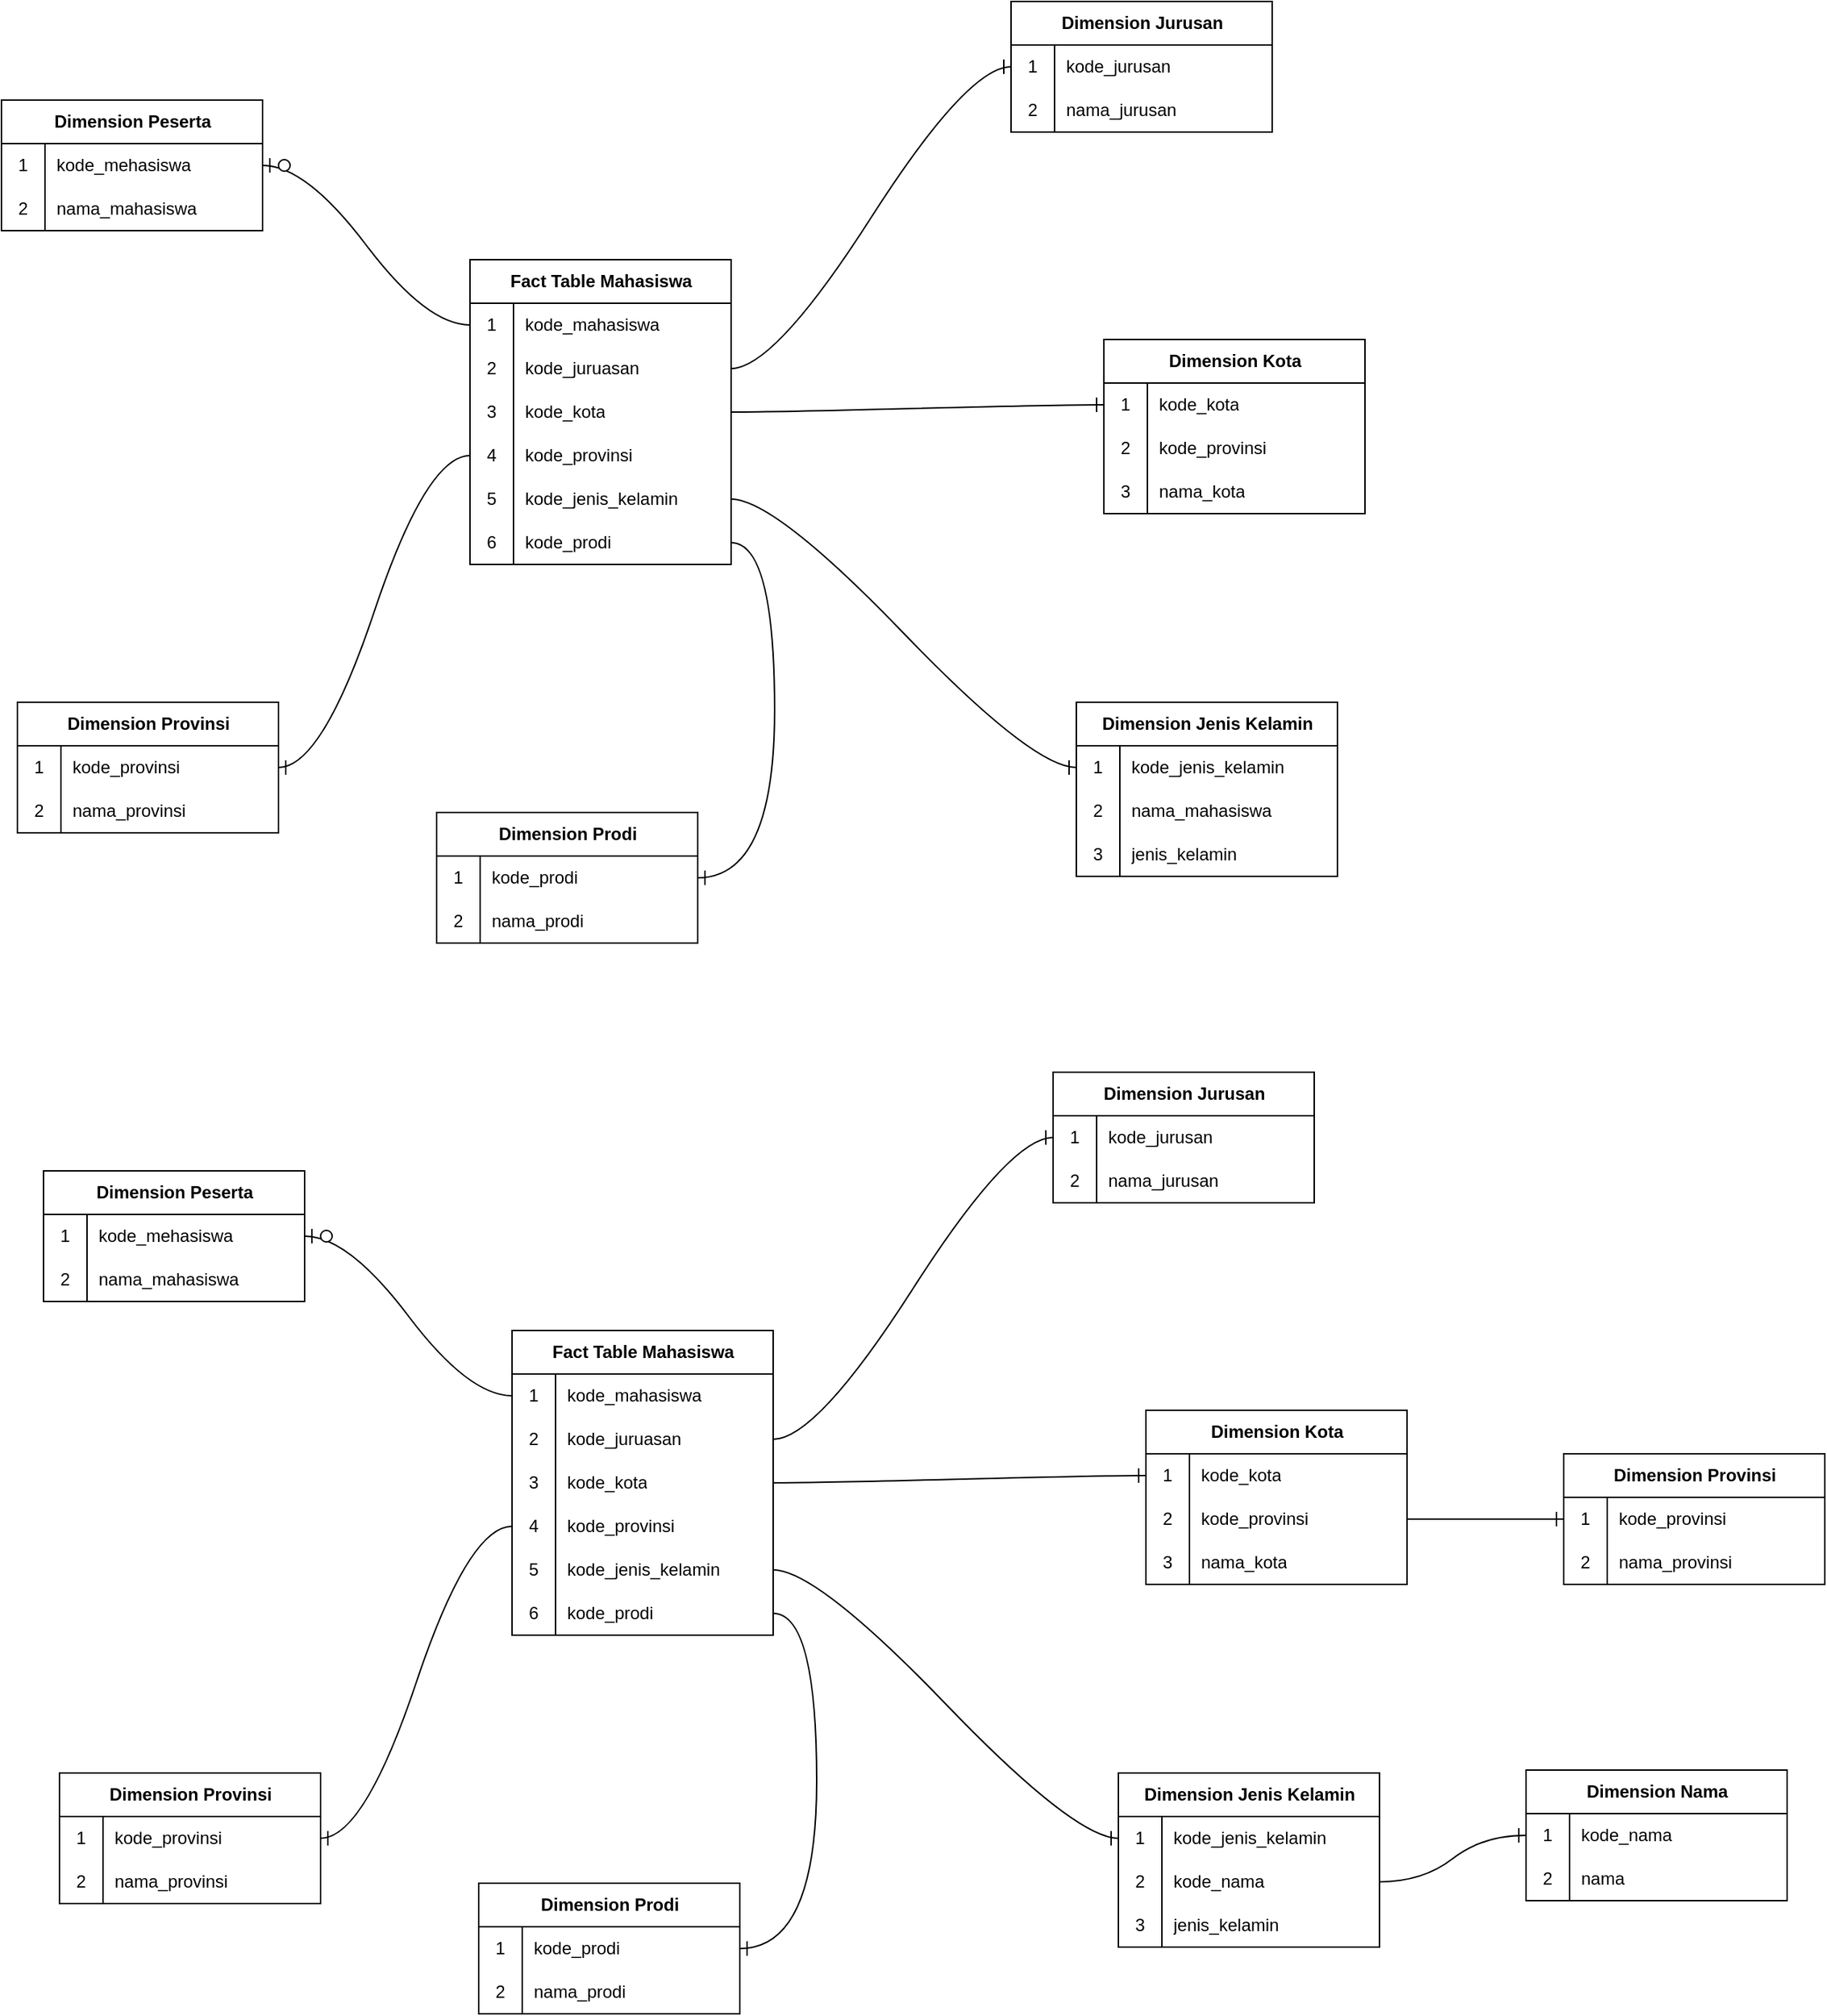 <mxfile version="24.0.2" type="github">
  <diagram name="Halaman-1" id="vO9BqqNtQ4W0n74wTYUk">
    <mxGraphModel dx="1988" dy="1724" grid="0" gridSize="10" guides="1" tooltips="1" connect="1" arrows="1" fold="1" page="0" pageScale="1" pageWidth="827" pageHeight="1169" math="0" shadow="0">
      <root>
        <mxCell id="0" />
        <mxCell id="1" parent="0" />
        <mxCell id="QiOac8_A1I6r4TmhQLmo-1" value="Fact Table Mahasiswa" style="shape=table;startSize=30;container=1;collapsible=1;childLayout=tableLayout;fixedRows=1;rowLines=0;fontStyle=1;align=center;resizeLast=1;html=1;" vertex="1" parent="1">
          <mxGeometry x="52" y="-371" width="180" height="210" as="geometry" />
        </mxCell>
        <mxCell id="QiOac8_A1I6r4TmhQLmo-5" value="" style="shape=tableRow;horizontal=0;startSize=0;swimlaneHead=0;swimlaneBody=0;fillColor=none;collapsible=0;dropTarget=0;points=[[0,0.5],[1,0.5]];portConstraint=eastwest;top=0;left=0;right=0;bottom=0;" vertex="1" parent="QiOac8_A1I6r4TmhQLmo-1">
          <mxGeometry y="30" width="180" height="30" as="geometry" />
        </mxCell>
        <mxCell id="QiOac8_A1I6r4TmhQLmo-6" value="1" style="shape=partialRectangle;connectable=0;fillColor=none;top=0;left=0;bottom=0;right=0;editable=1;overflow=hidden;whiteSpace=wrap;html=1;" vertex="1" parent="QiOac8_A1I6r4TmhQLmo-5">
          <mxGeometry width="30" height="30" as="geometry">
            <mxRectangle width="30" height="30" as="alternateBounds" />
          </mxGeometry>
        </mxCell>
        <mxCell id="QiOac8_A1I6r4TmhQLmo-7" value="kode_mahasiswa" style="shape=partialRectangle;connectable=0;fillColor=none;top=0;left=0;bottom=0;right=0;align=left;spacingLeft=6;overflow=hidden;whiteSpace=wrap;html=1;" vertex="1" parent="QiOac8_A1I6r4TmhQLmo-5">
          <mxGeometry x="30" width="150" height="30" as="geometry">
            <mxRectangle width="150" height="30" as="alternateBounds" />
          </mxGeometry>
        </mxCell>
        <mxCell id="QiOac8_A1I6r4TmhQLmo-8" value="" style="shape=tableRow;horizontal=0;startSize=0;swimlaneHead=0;swimlaneBody=0;fillColor=none;collapsible=0;dropTarget=0;points=[[0,0.5],[1,0.5]];portConstraint=eastwest;top=0;left=0;right=0;bottom=0;" vertex="1" parent="QiOac8_A1I6r4TmhQLmo-1">
          <mxGeometry y="60" width="180" height="30" as="geometry" />
        </mxCell>
        <mxCell id="QiOac8_A1I6r4TmhQLmo-9" value="2" style="shape=partialRectangle;connectable=0;fillColor=none;top=0;left=0;bottom=0;right=0;editable=1;overflow=hidden;whiteSpace=wrap;html=1;" vertex="1" parent="QiOac8_A1I6r4TmhQLmo-8">
          <mxGeometry width="30" height="30" as="geometry">
            <mxRectangle width="30" height="30" as="alternateBounds" />
          </mxGeometry>
        </mxCell>
        <mxCell id="QiOac8_A1I6r4TmhQLmo-10" value="kode_juruasan" style="shape=partialRectangle;connectable=0;fillColor=none;top=0;left=0;bottom=0;right=0;align=left;spacingLeft=6;overflow=hidden;whiteSpace=wrap;html=1;" vertex="1" parent="QiOac8_A1I6r4TmhQLmo-8">
          <mxGeometry x="30" width="150" height="30" as="geometry">
            <mxRectangle width="150" height="30" as="alternateBounds" />
          </mxGeometry>
        </mxCell>
        <mxCell id="QiOac8_A1I6r4TmhQLmo-11" value="" style="shape=tableRow;horizontal=0;startSize=0;swimlaneHead=0;swimlaneBody=0;fillColor=none;collapsible=0;dropTarget=0;points=[[0,0.5],[1,0.5]];portConstraint=eastwest;top=0;left=0;right=0;bottom=0;" vertex="1" parent="QiOac8_A1I6r4TmhQLmo-1">
          <mxGeometry y="90" width="180" height="30" as="geometry" />
        </mxCell>
        <mxCell id="QiOac8_A1I6r4TmhQLmo-12" value="3" style="shape=partialRectangle;connectable=0;fillColor=none;top=0;left=0;bottom=0;right=0;editable=1;overflow=hidden;whiteSpace=wrap;html=1;" vertex="1" parent="QiOac8_A1I6r4TmhQLmo-11">
          <mxGeometry width="30" height="30" as="geometry">
            <mxRectangle width="30" height="30" as="alternateBounds" />
          </mxGeometry>
        </mxCell>
        <mxCell id="QiOac8_A1I6r4TmhQLmo-13" value="kode_kota" style="shape=partialRectangle;connectable=0;fillColor=none;top=0;left=0;bottom=0;right=0;align=left;spacingLeft=6;overflow=hidden;whiteSpace=wrap;html=1;" vertex="1" parent="QiOac8_A1I6r4TmhQLmo-11">
          <mxGeometry x="30" width="150" height="30" as="geometry">
            <mxRectangle width="150" height="30" as="alternateBounds" />
          </mxGeometry>
        </mxCell>
        <mxCell id="QiOac8_A1I6r4TmhQLmo-17" style="shape=tableRow;horizontal=0;startSize=0;swimlaneHead=0;swimlaneBody=0;fillColor=none;collapsible=0;dropTarget=0;points=[[0,0.5],[1,0.5]];portConstraint=eastwest;top=0;left=0;right=0;bottom=0;" vertex="1" parent="QiOac8_A1I6r4TmhQLmo-1">
          <mxGeometry y="120" width="180" height="30" as="geometry" />
        </mxCell>
        <mxCell id="QiOac8_A1I6r4TmhQLmo-18" value="4" style="shape=partialRectangle;connectable=0;fillColor=none;top=0;left=0;bottom=0;right=0;editable=1;overflow=hidden;whiteSpace=wrap;html=1;" vertex="1" parent="QiOac8_A1I6r4TmhQLmo-17">
          <mxGeometry width="30" height="30" as="geometry">
            <mxRectangle width="30" height="30" as="alternateBounds" />
          </mxGeometry>
        </mxCell>
        <mxCell id="QiOac8_A1I6r4TmhQLmo-19" value="kode_provinsi" style="shape=partialRectangle;connectable=0;fillColor=none;top=0;left=0;bottom=0;right=0;align=left;spacingLeft=6;overflow=hidden;whiteSpace=wrap;html=1;" vertex="1" parent="QiOac8_A1I6r4TmhQLmo-17">
          <mxGeometry x="30" width="150" height="30" as="geometry">
            <mxRectangle width="150" height="30" as="alternateBounds" />
          </mxGeometry>
        </mxCell>
        <mxCell id="QiOac8_A1I6r4TmhQLmo-23" style="shape=tableRow;horizontal=0;startSize=0;swimlaneHead=0;swimlaneBody=0;fillColor=none;collapsible=0;dropTarget=0;points=[[0,0.5],[1,0.5]];portConstraint=eastwest;top=0;left=0;right=0;bottom=0;" vertex="1" parent="QiOac8_A1I6r4TmhQLmo-1">
          <mxGeometry y="150" width="180" height="30" as="geometry" />
        </mxCell>
        <mxCell id="QiOac8_A1I6r4TmhQLmo-24" value="5" style="shape=partialRectangle;connectable=0;fillColor=none;top=0;left=0;bottom=0;right=0;editable=1;overflow=hidden;whiteSpace=wrap;html=1;" vertex="1" parent="QiOac8_A1I6r4TmhQLmo-23">
          <mxGeometry width="30" height="30" as="geometry">
            <mxRectangle width="30" height="30" as="alternateBounds" />
          </mxGeometry>
        </mxCell>
        <mxCell id="QiOac8_A1I6r4TmhQLmo-25" value="kode_jenis_kelamin" style="shape=partialRectangle;connectable=0;fillColor=none;top=0;left=0;bottom=0;right=0;align=left;spacingLeft=6;overflow=hidden;whiteSpace=wrap;html=1;" vertex="1" parent="QiOac8_A1I6r4TmhQLmo-23">
          <mxGeometry x="30" width="150" height="30" as="geometry">
            <mxRectangle width="150" height="30" as="alternateBounds" />
          </mxGeometry>
        </mxCell>
        <mxCell id="QiOac8_A1I6r4TmhQLmo-20" style="shape=tableRow;horizontal=0;startSize=0;swimlaneHead=0;swimlaneBody=0;fillColor=none;collapsible=0;dropTarget=0;points=[[0,0.5],[1,0.5]];portConstraint=eastwest;top=0;left=0;right=0;bottom=0;" vertex="1" parent="QiOac8_A1I6r4TmhQLmo-1">
          <mxGeometry y="180" width="180" height="30" as="geometry" />
        </mxCell>
        <mxCell id="QiOac8_A1I6r4TmhQLmo-21" value="6" style="shape=partialRectangle;connectable=0;fillColor=none;top=0;left=0;bottom=0;right=0;editable=1;overflow=hidden;whiteSpace=wrap;html=1;" vertex="1" parent="QiOac8_A1I6r4TmhQLmo-20">
          <mxGeometry width="30" height="30" as="geometry">
            <mxRectangle width="30" height="30" as="alternateBounds" />
          </mxGeometry>
        </mxCell>
        <mxCell id="QiOac8_A1I6r4TmhQLmo-22" value="kode_prodi" style="shape=partialRectangle;connectable=0;fillColor=none;top=0;left=0;bottom=0;right=0;align=left;spacingLeft=6;overflow=hidden;whiteSpace=wrap;html=1;" vertex="1" parent="QiOac8_A1I6r4TmhQLmo-20">
          <mxGeometry x="30" width="150" height="30" as="geometry">
            <mxRectangle width="150" height="30" as="alternateBounds" />
          </mxGeometry>
        </mxCell>
        <mxCell id="QiOac8_A1I6r4TmhQLmo-26" value="Dimension Peserta" style="shape=table;startSize=30;container=1;collapsible=1;childLayout=tableLayout;fixedRows=1;rowLines=0;fontStyle=1;align=center;resizeLast=1;html=1;" vertex="1" parent="1">
          <mxGeometry x="-271" y="-481" width="180" height="90" as="geometry" />
        </mxCell>
        <mxCell id="QiOac8_A1I6r4TmhQLmo-30" value="" style="shape=tableRow;horizontal=0;startSize=0;swimlaneHead=0;swimlaneBody=0;fillColor=none;collapsible=0;dropTarget=0;points=[[0,0.5],[1,0.5]];portConstraint=eastwest;top=0;left=0;right=0;bottom=0;" vertex="1" parent="QiOac8_A1I6r4TmhQLmo-26">
          <mxGeometry y="30" width="180" height="30" as="geometry" />
        </mxCell>
        <mxCell id="QiOac8_A1I6r4TmhQLmo-31" value="1" style="shape=partialRectangle;connectable=0;fillColor=none;top=0;left=0;bottom=0;right=0;editable=1;overflow=hidden;whiteSpace=wrap;html=1;" vertex="1" parent="QiOac8_A1I6r4TmhQLmo-30">
          <mxGeometry width="30" height="30" as="geometry">
            <mxRectangle width="30" height="30" as="alternateBounds" />
          </mxGeometry>
        </mxCell>
        <mxCell id="QiOac8_A1I6r4TmhQLmo-32" value="kode_mehasiswa" style="shape=partialRectangle;connectable=0;fillColor=none;top=0;left=0;bottom=0;right=0;align=left;spacingLeft=6;overflow=hidden;whiteSpace=wrap;html=1;" vertex="1" parent="QiOac8_A1I6r4TmhQLmo-30">
          <mxGeometry x="30" width="150" height="30" as="geometry">
            <mxRectangle width="150" height="30" as="alternateBounds" />
          </mxGeometry>
        </mxCell>
        <mxCell id="QiOac8_A1I6r4TmhQLmo-33" value="" style="shape=tableRow;horizontal=0;startSize=0;swimlaneHead=0;swimlaneBody=0;fillColor=none;collapsible=0;dropTarget=0;points=[[0,0.5],[1,0.5]];portConstraint=eastwest;top=0;left=0;right=0;bottom=0;" vertex="1" parent="QiOac8_A1I6r4TmhQLmo-26">
          <mxGeometry y="60" width="180" height="30" as="geometry" />
        </mxCell>
        <mxCell id="QiOac8_A1I6r4TmhQLmo-34" value="2" style="shape=partialRectangle;connectable=0;fillColor=none;top=0;left=0;bottom=0;right=0;editable=1;overflow=hidden;whiteSpace=wrap;html=1;" vertex="1" parent="QiOac8_A1I6r4TmhQLmo-33">
          <mxGeometry width="30" height="30" as="geometry">
            <mxRectangle width="30" height="30" as="alternateBounds" />
          </mxGeometry>
        </mxCell>
        <mxCell id="QiOac8_A1I6r4TmhQLmo-35" value="nama_mahasiswa" style="shape=partialRectangle;connectable=0;fillColor=none;top=0;left=0;bottom=0;right=0;align=left;spacingLeft=6;overflow=hidden;whiteSpace=wrap;html=1;" vertex="1" parent="QiOac8_A1I6r4TmhQLmo-33">
          <mxGeometry x="30" width="150" height="30" as="geometry">
            <mxRectangle width="150" height="30" as="alternateBounds" />
          </mxGeometry>
        </mxCell>
        <mxCell id="QiOac8_A1I6r4TmhQLmo-39" value="Dimension Jurusan" style="shape=table;startSize=30;container=1;collapsible=1;childLayout=tableLayout;fixedRows=1;rowLines=0;fontStyle=1;align=center;resizeLast=1;html=1;" vertex="1" parent="1">
          <mxGeometry x="425" y="-549" width="180" height="90" as="geometry" />
        </mxCell>
        <mxCell id="QiOac8_A1I6r4TmhQLmo-40" value="" style="shape=tableRow;horizontal=0;startSize=0;swimlaneHead=0;swimlaneBody=0;fillColor=none;collapsible=0;dropTarget=0;points=[[0,0.5],[1,0.5]];portConstraint=eastwest;top=0;left=0;right=0;bottom=0;" vertex="1" parent="QiOac8_A1I6r4TmhQLmo-39">
          <mxGeometry y="30" width="180" height="30" as="geometry" />
        </mxCell>
        <mxCell id="QiOac8_A1I6r4TmhQLmo-41" value="1" style="shape=partialRectangle;connectable=0;fillColor=none;top=0;left=0;bottom=0;right=0;editable=1;overflow=hidden;whiteSpace=wrap;html=1;" vertex="1" parent="QiOac8_A1I6r4TmhQLmo-40">
          <mxGeometry width="30" height="30" as="geometry">
            <mxRectangle width="30" height="30" as="alternateBounds" />
          </mxGeometry>
        </mxCell>
        <mxCell id="QiOac8_A1I6r4TmhQLmo-42" value="kode_jurusan" style="shape=partialRectangle;connectable=0;fillColor=none;top=0;left=0;bottom=0;right=0;align=left;spacingLeft=6;overflow=hidden;whiteSpace=wrap;html=1;" vertex="1" parent="QiOac8_A1I6r4TmhQLmo-40">
          <mxGeometry x="30" width="150" height="30" as="geometry">
            <mxRectangle width="150" height="30" as="alternateBounds" />
          </mxGeometry>
        </mxCell>
        <mxCell id="QiOac8_A1I6r4TmhQLmo-43" value="" style="shape=tableRow;horizontal=0;startSize=0;swimlaneHead=0;swimlaneBody=0;fillColor=none;collapsible=0;dropTarget=0;points=[[0,0.5],[1,0.5]];portConstraint=eastwest;top=0;left=0;right=0;bottom=0;" vertex="1" parent="QiOac8_A1I6r4TmhQLmo-39">
          <mxGeometry y="60" width="180" height="30" as="geometry" />
        </mxCell>
        <mxCell id="QiOac8_A1I6r4TmhQLmo-44" value="2" style="shape=partialRectangle;connectable=0;fillColor=none;top=0;left=0;bottom=0;right=0;editable=1;overflow=hidden;whiteSpace=wrap;html=1;" vertex="1" parent="QiOac8_A1I6r4TmhQLmo-43">
          <mxGeometry width="30" height="30" as="geometry">
            <mxRectangle width="30" height="30" as="alternateBounds" />
          </mxGeometry>
        </mxCell>
        <mxCell id="QiOac8_A1I6r4TmhQLmo-45" value="nama_jurusan" style="shape=partialRectangle;connectable=0;fillColor=none;top=0;left=0;bottom=0;right=0;align=left;spacingLeft=6;overflow=hidden;whiteSpace=wrap;html=1;" vertex="1" parent="QiOac8_A1I6r4TmhQLmo-43">
          <mxGeometry x="30" width="150" height="30" as="geometry">
            <mxRectangle width="150" height="30" as="alternateBounds" />
          </mxGeometry>
        </mxCell>
        <mxCell id="QiOac8_A1I6r4TmhQLmo-46" value="Dimension Kota" style="shape=table;startSize=30;container=1;collapsible=1;childLayout=tableLayout;fixedRows=1;rowLines=0;fontStyle=1;align=center;resizeLast=1;html=1;" vertex="1" parent="1">
          <mxGeometry x="489" y="-316" width="180" height="120" as="geometry" />
        </mxCell>
        <mxCell id="QiOac8_A1I6r4TmhQLmo-47" value="" style="shape=tableRow;horizontal=0;startSize=0;swimlaneHead=0;swimlaneBody=0;fillColor=none;collapsible=0;dropTarget=0;points=[[0,0.5],[1,0.5]];portConstraint=eastwest;top=0;left=0;right=0;bottom=0;" vertex="1" parent="QiOac8_A1I6r4TmhQLmo-46">
          <mxGeometry y="30" width="180" height="30" as="geometry" />
        </mxCell>
        <mxCell id="QiOac8_A1I6r4TmhQLmo-48" value="1" style="shape=partialRectangle;connectable=0;fillColor=none;top=0;left=0;bottom=0;right=0;editable=1;overflow=hidden;whiteSpace=wrap;html=1;" vertex="1" parent="QiOac8_A1I6r4TmhQLmo-47">
          <mxGeometry width="30" height="30" as="geometry">
            <mxRectangle width="30" height="30" as="alternateBounds" />
          </mxGeometry>
        </mxCell>
        <mxCell id="QiOac8_A1I6r4TmhQLmo-49" value="kode_kota" style="shape=partialRectangle;connectable=0;fillColor=none;top=0;left=0;bottom=0;right=0;align=left;spacingLeft=6;overflow=hidden;whiteSpace=wrap;html=1;" vertex="1" parent="QiOac8_A1I6r4TmhQLmo-47">
          <mxGeometry x="30" width="150" height="30" as="geometry">
            <mxRectangle width="150" height="30" as="alternateBounds" />
          </mxGeometry>
        </mxCell>
        <mxCell id="QiOac8_A1I6r4TmhQLmo-50" value="" style="shape=tableRow;horizontal=0;startSize=0;swimlaneHead=0;swimlaneBody=0;fillColor=none;collapsible=0;dropTarget=0;points=[[0,0.5],[1,0.5]];portConstraint=eastwest;top=0;left=0;right=0;bottom=0;" vertex="1" parent="QiOac8_A1I6r4TmhQLmo-46">
          <mxGeometry y="60" width="180" height="30" as="geometry" />
        </mxCell>
        <mxCell id="QiOac8_A1I6r4TmhQLmo-51" value="2" style="shape=partialRectangle;connectable=0;fillColor=none;top=0;left=0;bottom=0;right=0;editable=1;overflow=hidden;whiteSpace=wrap;html=1;" vertex="1" parent="QiOac8_A1I6r4TmhQLmo-50">
          <mxGeometry width="30" height="30" as="geometry">
            <mxRectangle width="30" height="30" as="alternateBounds" />
          </mxGeometry>
        </mxCell>
        <mxCell id="QiOac8_A1I6r4TmhQLmo-52" value="kode_provinsi" style="shape=partialRectangle;connectable=0;fillColor=none;top=0;left=0;bottom=0;right=0;align=left;spacingLeft=6;overflow=hidden;whiteSpace=wrap;html=1;" vertex="1" parent="QiOac8_A1I6r4TmhQLmo-50">
          <mxGeometry x="30" width="150" height="30" as="geometry">
            <mxRectangle width="150" height="30" as="alternateBounds" />
          </mxGeometry>
        </mxCell>
        <mxCell id="QiOac8_A1I6r4TmhQLmo-53" style="shape=tableRow;horizontal=0;startSize=0;swimlaneHead=0;swimlaneBody=0;fillColor=none;collapsible=0;dropTarget=0;points=[[0,0.5],[1,0.5]];portConstraint=eastwest;top=0;left=0;right=0;bottom=0;" vertex="1" parent="QiOac8_A1I6r4TmhQLmo-46">
          <mxGeometry y="90" width="180" height="30" as="geometry" />
        </mxCell>
        <mxCell id="QiOac8_A1I6r4TmhQLmo-54" value="3" style="shape=partialRectangle;connectable=0;fillColor=none;top=0;left=0;bottom=0;right=0;editable=1;overflow=hidden;whiteSpace=wrap;html=1;" vertex="1" parent="QiOac8_A1I6r4TmhQLmo-53">
          <mxGeometry width="30" height="30" as="geometry">
            <mxRectangle width="30" height="30" as="alternateBounds" />
          </mxGeometry>
        </mxCell>
        <mxCell id="QiOac8_A1I6r4TmhQLmo-55" value="nama_kota" style="shape=partialRectangle;connectable=0;fillColor=none;top=0;left=0;bottom=0;right=0;align=left;spacingLeft=6;overflow=hidden;whiteSpace=wrap;html=1;" vertex="1" parent="QiOac8_A1I6r4TmhQLmo-53">
          <mxGeometry x="30" width="150" height="30" as="geometry">
            <mxRectangle width="150" height="30" as="alternateBounds" />
          </mxGeometry>
        </mxCell>
        <mxCell id="QiOac8_A1I6r4TmhQLmo-56" value="Dimension Provinsi" style="shape=table;startSize=30;container=1;collapsible=1;childLayout=tableLayout;fixedRows=1;rowLines=0;fontStyle=1;align=center;resizeLast=1;html=1;" vertex="1" parent="1">
          <mxGeometry x="-260" y="-66" width="180" height="90" as="geometry" />
        </mxCell>
        <mxCell id="QiOac8_A1I6r4TmhQLmo-57" value="" style="shape=tableRow;horizontal=0;startSize=0;swimlaneHead=0;swimlaneBody=0;fillColor=none;collapsible=0;dropTarget=0;points=[[0,0.5],[1,0.5]];portConstraint=eastwest;top=0;left=0;right=0;bottom=0;" vertex="1" parent="QiOac8_A1I6r4TmhQLmo-56">
          <mxGeometry y="30" width="180" height="30" as="geometry" />
        </mxCell>
        <mxCell id="QiOac8_A1I6r4TmhQLmo-58" value="1" style="shape=partialRectangle;connectable=0;fillColor=none;top=0;left=0;bottom=0;right=0;editable=1;overflow=hidden;whiteSpace=wrap;html=1;" vertex="1" parent="QiOac8_A1I6r4TmhQLmo-57">
          <mxGeometry width="30" height="30" as="geometry">
            <mxRectangle width="30" height="30" as="alternateBounds" />
          </mxGeometry>
        </mxCell>
        <mxCell id="QiOac8_A1I6r4TmhQLmo-59" value="kode_provinsi" style="shape=partialRectangle;connectable=0;fillColor=none;top=0;left=0;bottom=0;right=0;align=left;spacingLeft=6;overflow=hidden;whiteSpace=wrap;html=1;" vertex="1" parent="QiOac8_A1I6r4TmhQLmo-57">
          <mxGeometry x="30" width="150" height="30" as="geometry">
            <mxRectangle width="150" height="30" as="alternateBounds" />
          </mxGeometry>
        </mxCell>
        <mxCell id="QiOac8_A1I6r4TmhQLmo-60" value="" style="shape=tableRow;horizontal=0;startSize=0;swimlaneHead=0;swimlaneBody=0;fillColor=none;collapsible=0;dropTarget=0;points=[[0,0.5],[1,0.5]];portConstraint=eastwest;top=0;left=0;right=0;bottom=0;" vertex="1" parent="QiOac8_A1I6r4TmhQLmo-56">
          <mxGeometry y="60" width="180" height="30" as="geometry" />
        </mxCell>
        <mxCell id="QiOac8_A1I6r4TmhQLmo-61" value="2" style="shape=partialRectangle;connectable=0;fillColor=none;top=0;left=0;bottom=0;right=0;editable=1;overflow=hidden;whiteSpace=wrap;html=1;" vertex="1" parent="QiOac8_A1I6r4TmhQLmo-60">
          <mxGeometry width="30" height="30" as="geometry">
            <mxRectangle width="30" height="30" as="alternateBounds" />
          </mxGeometry>
        </mxCell>
        <mxCell id="QiOac8_A1I6r4TmhQLmo-62" value="nama_provinsi" style="shape=partialRectangle;connectable=0;fillColor=none;top=0;left=0;bottom=0;right=0;align=left;spacingLeft=6;overflow=hidden;whiteSpace=wrap;html=1;" vertex="1" parent="QiOac8_A1I6r4TmhQLmo-60">
          <mxGeometry x="30" width="150" height="30" as="geometry">
            <mxRectangle width="150" height="30" as="alternateBounds" />
          </mxGeometry>
        </mxCell>
        <mxCell id="QiOac8_A1I6r4TmhQLmo-63" value="Dimension Jenis Kelamin" style="shape=table;startSize=30;container=1;collapsible=1;childLayout=tableLayout;fixedRows=1;rowLines=0;fontStyle=1;align=center;resizeLast=1;html=1;" vertex="1" parent="1">
          <mxGeometry x="470" y="-66" width="180" height="120" as="geometry" />
        </mxCell>
        <mxCell id="QiOac8_A1I6r4TmhQLmo-64" value="" style="shape=tableRow;horizontal=0;startSize=0;swimlaneHead=0;swimlaneBody=0;fillColor=none;collapsible=0;dropTarget=0;points=[[0,0.5],[1,0.5]];portConstraint=eastwest;top=0;left=0;right=0;bottom=0;" vertex="1" parent="QiOac8_A1I6r4TmhQLmo-63">
          <mxGeometry y="30" width="180" height="30" as="geometry" />
        </mxCell>
        <mxCell id="QiOac8_A1I6r4TmhQLmo-65" value="1" style="shape=partialRectangle;connectable=0;fillColor=none;top=0;left=0;bottom=0;right=0;editable=1;overflow=hidden;whiteSpace=wrap;html=1;" vertex="1" parent="QiOac8_A1I6r4TmhQLmo-64">
          <mxGeometry width="30" height="30" as="geometry">
            <mxRectangle width="30" height="30" as="alternateBounds" />
          </mxGeometry>
        </mxCell>
        <mxCell id="QiOac8_A1I6r4TmhQLmo-66" value="kode_jenis_kelamin" style="shape=partialRectangle;connectable=0;fillColor=none;top=0;left=0;bottom=0;right=0;align=left;spacingLeft=6;overflow=hidden;whiteSpace=wrap;html=1;" vertex="1" parent="QiOac8_A1I6r4TmhQLmo-64">
          <mxGeometry x="30" width="150" height="30" as="geometry">
            <mxRectangle width="150" height="30" as="alternateBounds" />
          </mxGeometry>
        </mxCell>
        <mxCell id="QiOac8_A1I6r4TmhQLmo-67" value="" style="shape=tableRow;horizontal=0;startSize=0;swimlaneHead=0;swimlaneBody=0;fillColor=none;collapsible=0;dropTarget=0;points=[[0,0.5],[1,0.5]];portConstraint=eastwest;top=0;left=0;right=0;bottom=0;" vertex="1" parent="QiOac8_A1I6r4TmhQLmo-63">
          <mxGeometry y="60" width="180" height="30" as="geometry" />
        </mxCell>
        <mxCell id="QiOac8_A1I6r4TmhQLmo-68" value="2" style="shape=partialRectangle;connectable=0;fillColor=none;top=0;left=0;bottom=0;right=0;editable=1;overflow=hidden;whiteSpace=wrap;html=1;" vertex="1" parent="QiOac8_A1I6r4TmhQLmo-67">
          <mxGeometry width="30" height="30" as="geometry">
            <mxRectangle width="30" height="30" as="alternateBounds" />
          </mxGeometry>
        </mxCell>
        <mxCell id="QiOac8_A1I6r4TmhQLmo-69" value="nama_mahasiswa" style="shape=partialRectangle;connectable=0;fillColor=none;top=0;left=0;bottom=0;right=0;align=left;spacingLeft=6;overflow=hidden;whiteSpace=wrap;html=1;" vertex="1" parent="QiOac8_A1I6r4TmhQLmo-67">
          <mxGeometry x="30" width="150" height="30" as="geometry">
            <mxRectangle width="150" height="30" as="alternateBounds" />
          </mxGeometry>
        </mxCell>
        <mxCell id="QiOac8_A1I6r4TmhQLmo-70" style="shape=tableRow;horizontal=0;startSize=0;swimlaneHead=0;swimlaneBody=0;fillColor=none;collapsible=0;dropTarget=0;points=[[0,0.5],[1,0.5]];portConstraint=eastwest;top=0;left=0;right=0;bottom=0;" vertex="1" parent="QiOac8_A1I6r4TmhQLmo-63">
          <mxGeometry y="90" width="180" height="30" as="geometry" />
        </mxCell>
        <mxCell id="QiOac8_A1I6r4TmhQLmo-71" value="3" style="shape=partialRectangle;connectable=0;fillColor=none;top=0;left=0;bottom=0;right=0;editable=1;overflow=hidden;whiteSpace=wrap;html=1;" vertex="1" parent="QiOac8_A1I6r4TmhQLmo-70">
          <mxGeometry width="30" height="30" as="geometry">
            <mxRectangle width="30" height="30" as="alternateBounds" />
          </mxGeometry>
        </mxCell>
        <mxCell id="QiOac8_A1I6r4TmhQLmo-72" value="jenis_kelamin" style="shape=partialRectangle;connectable=0;fillColor=none;top=0;left=0;bottom=0;right=0;align=left;spacingLeft=6;overflow=hidden;whiteSpace=wrap;html=1;" vertex="1" parent="QiOac8_A1I6r4TmhQLmo-70">
          <mxGeometry x="30" width="150" height="30" as="geometry">
            <mxRectangle width="150" height="30" as="alternateBounds" />
          </mxGeometry>
        </mxCell>
        <mxCell id="QiOac8_A1I6r4TmhQLmo-73" value="Dimension Prodi" style="shape=table;startSize=30;container=1;collapsible=1;childLayout=tableLayout;fixedRows=1;rowLines=0;fontStyle=1;align=center;resizeLast=1;html=1;" vertex="1" parent="1">
          <mxGeometry x="29" y="10" width="180" height="90" as="geometry" />
        </mxCell>
        <mxCell id="QiOac8_A1I6r4TmhQLmo-74" value="" style="shape=tableRow;horizontal=0;startSize=0;swimlaneHead=0;swimlaneBody=0;fillColor=none;collapsible=0;dropTarget=0;points=[[0,0.5],[1,0.5]];portConstraint=eastwest;top=0;left=0;right=0;bottom=0;" vertex="1" parent="QiOac8_A1I6r4TmhQLmo-73">
          <mxGeometry y="30" width="180" height="30" as="geometry" />
        </mxCell>
        <mxCell id="QiOac8_A1I6r4TmhQLmo-75" value="1" style="shape=partialRectangle;connectable=0;fillColor=none;top=0;left=0;bottom=0;right=0;editable=1;overflow=hidden;whiteSpace=wrap;html=1;" vertex="1" parent="QiOac8_A1I6r4TmhQLmo-74">
          <mxGeometry width="30" height="30" as="geometry">
            <mxRectangle width="30" height="30" as="alternateBounds" />
          </mxGeometry>
        </mxCell>
        <mxCell id="QiOac8_A1I6r4TmhQLmo-76" value="kode_prodi" style="shape=partialRectangle;connectable=0;fillColor=none;top=0;left=0;bottom=0;right=0;align=left;spacingLeft=6;overflow=hidden;whiteSpace=wrap;html=1;" vertex="1" parent="QiOac8_A1I6r4TmhQLmo-74">
          <mxGeometry x="30" width="150" height="30" as="geometry">
            <mxRectangle width="150" height="30" as="alternateBounds" />
          </mxGeometry>
        </mxCell>
        <mxCell id="QiOac8_A1I6r4TmhQLmo-77" value="" style="shape=tableRow;horizontal=0;startSize=0;swimlaneHead=0;swimlaneBody=0;fillColor=none;collapsible=0;dropTarget=0;points=[[0,0.5],[1,0.5]];portConstraint=eastwest;top=0;left=0;right=0;bottom=0;" vertex="1" parent="QiOac8_A1I6r4TmhQLmo-73">
          <mxGeometry y="60" width="180" height="30" as="geometry" />
        </mxCell>
        <mxCell id="QiOac8_A1I6r4TmhQLmo-78" value="2" style="shape=partialRectangle;connectable=0;fillColor=none;top=0;left=0;bottom=0;right=0;editable=1;overflow=hidden;whiteSpace=wrap;html=1;" vertex="1" parent="QiOac8_A1I6r4TmhQLmo-77">
          <mxGeometry width="30" height="30" as="geometry">
            <mxRectangle width="30" height="30" as="alternateBounds" />
          </mxGeometry>
        </mxCell>
        <mxCell id="QiOac8_A1I6r4TmhQLmo-79" value="nama_prodi" style="shape=partialRectangle;connectable=0;fillColor=none;top=0;left=0;bottom=0;right=0;align=left;spacingLeft=6;overflow=hidden;whiteSpace=wrap;html=1;" vertex="1" parent="QiOac8_A1I6r4TmhQLmo-77">
          <mxGeometry x="30" width="150" height="30" as="geometry">
            <mxRectangle width="150" height="30" as="alternateBounds" />
          </mxGeometry>
        </mxCell>
        <mxCell id="QiOac8_A1I6r4TmhQLmo-80" value="" style="edgeStyle=entityRelationEdgeStyle;fontSize=12;html=1;endArrow=ERzeroToOne;endFill=1;rounded=0;startSize=8;endSize=8;curved=1;" edge="1" parent="1" source="QiOac8_A1I6r4TmhQLmo-5" target="QiOac8_A1I6r4TmhQLmo-30">
          <mxGeometry width="100" height="100" relative="1" as="geometry">
            <mxPoint x="-45" y="-81" as="sourcePoint" />
            <mxPoint x="174" y="-152" as="targetPoint" />
          </mxGeometry>
        </mxCell>
        <mxCell id="QiOac8_A1I6r4TmhQLmo-83" value="" style="edgeStyle=entityRelationEdgeStyle;fontSize=12;html=1;endArrow=ERone;endFill=1;rounded=0;startSize=8;endSize=8;curved=1;" edge="1" parent="1" source="QiOac8_A1I6r4TmhQLmo-8" target="QiOac8_A1I6r4TmhQLmo-40">
          <mxGeometry width="100" height="100" relative="1" as="geometry">
            <mxPoint x="278" y="-110" as="sourcePoint" />
            <mxPoint x="378" y="-210" as="targetPoint" />
          </mxGeometry>
        </mxCell>
        <mxCell id="QiOac8_A1I6r4TmhQLmo-84" value="" style="edgeStyle=entityRelationEdgeStyle;fontSize=12;html=1;endArrow=ERone;endFill=1;rounded=0;startSize=8;endSize=8;curved=1;" edge="1" parent="1" source="QiOac8_A1I6r4TmhQLmo-11" target="QiOac8_A1I6r4TmhQLmo-47">
          <mxGeometry width="100" height="100" relative="1" as="geometry">
            <mxPoint x="317" y="-107" as="sourcePoint" />
            <mxPoint x="417" y="-207" as="targetPoint" />
            <Array as="points">
              <mxPoint x="393" y="-113" />
            </Array>
          </mxGeometry>
        </mxCell>
        <mxCell id="QiOac8_A1I6r4TmhQLmo-85" value="" style="edgeStyle=entityRelationEdgeStyle;fontSize=12;html=1;endArrow=ERone;endFill=1;rounded=0;startSize=8;endSize=8;curved=1;" edge="1" parent="1" source="QiOac8_A1I6r4TmhQLmo-17" target="QiOac8_A1I6r4TmhQLmo-57">
          <mxGeometry width="100" height="100" relative="1" as="geometry">
            <mxPoint x="317" y="-107" as="sourcePoint" />
            <mxPoint x="417" y="-207" as="targetPoint" />
            <Array as="points">
              <mxPoint x="275" y="-135" />
            </Array>
          </mxGeometry>
        </mxCell>
        <mxCell id="QiOac8_A1I6r4TmhQLmo-86" value="" style="edgeStyle=entityRelationEdgeStyle;fontSize=12;html=1;endArrow=ERone;endFill=1;rounded=0;startSize=8;endSize=8;curved=1;" edge="1" parent="1" source="QiOac8_A1I6r4TmhQLmo-20" target="QiOac8_A1I6r4TmhQLmo-74">
          <mxGeometry width="100" height="100" relative="1" as="geometry">
            <mxPoint x="317" y="-107" as="sourcePoint" />
            <mxPoint x="417" y="-207" as="targetPoint" />
            <Array as="points">
              <mxPoint x="150" y="-129" />
            </Array>
          </mxGeometry>
        </mxCell>
        <mxCell id="QiOac8_A1I6r4TmhQLmo-87" value="" style="edgeStyle=entityRelationEdgeStyle;fontSize=12;html=1;endArrow=ERone;endFill=1;rounded=0;startSize=8;endSize=8;curved=1;" edge="1" parent="1" source="QiOac8_A1I6r4TmhQLmo-23" target="QiOac8_A1I6r4TmhQLmo-64">
          <mxGeometry width="100" height="100" relative="1" as="geometry">
            <mxPoint x="317" y="-107" as="sourcePoint" />
            <mxPoint x="417" y="-207" as="targetPoint" />
          </mxGeometry>
        </mxCell>
        <mxCell id="QiOac8_A1I6r4TmhQLmo-96" value="Fact Table Mahasiswa" style="shape=table;startSize=30;container=1;collapsible=1;childLayout=tableLayout;fixedRows=1;rowLines=0;fontStyle=1;align=center;resizeLast=1;html=1;" vertex="1" parent="1">
          <mxGeometry x="81" y="367" width="180" height="210" as="geometry" />
        </mxCell>
        <mxCell id="QiOac8_A1I6r4TmhQLmo-97" value="" style="shape=tableRow;horizontal=0;startSize=0;swimlaneHead=0;swimlaneBody=0;fillColor=none;collapsible=0;dropTarget=0;points=[[0,0.5],[1,0.5]];portConstraint=eastwest;top=0;left=0;right=0;bottom=0;" vertex="1" parent="QiOac8_A1I6r4TmhQLmo-96">
          <mxGeometry y="30" width="180" height="30" as="geometry" />
        </mxCell>
        <mxCell id="QiOac8_A1I6r4TmhQLmo-98" value="1" style="shape=partialRectangle;connectable=0;fillColor=none;top=0;left=0;bottom=0;right=0;editable=1;overflow=hidden;whiteSpace=wrap;html=1;" vertex="1" parent="QiOac8_A1I6r4TmhQLmo-97">
          <mxGeometry width="30" height="30" as="geometry">
            <mxRectangle width="30" height="30" as="alternateBounds" />
          </mxGeometry>
        </mxCell>
        <mxCell id="QiOac8_A1I6r4TmhQLmo-99" value="kode_mahasiswa" style="shape=partialRectangle;connectable=0;fillColor=none;top=0;left=0;bottom=0;right=0;align=left;spacingLeft=6;overflow=hidden;whiteSpace=wrap;html=1;" vertex="1" parent="QiOac8_A1I6r4TmhQLmo-97">
          <mxGeometry x="30" width="150" height="30" as="geometry">
            <mxRectangle width="150" height="30" as="alternateBounds" />
          </mxGeometry>
        </mxCell>
        <mxCell id="QiOac8_A1I6r4TmhQLmo-100" value="" style="shape=tableRow;horizontal=0;startSize=0;swimlaneHead=0;swimlaneBody=0;fillColor=none;collapsible=0;dropTarget=0;points=[[0,0.5],[1,0.5]];portConstraint=eastwest;top=0;left=0;right=0;bottom=0;" vertex="1" parent="QiOac8_A1I6r4TmhQLmo-96">
          <mxGeometry y="60" width="180" height="30" as="geometry" />
        </mxCell>
        <mxCell id="QiOac8_A1I6r4TmhQLmo-101" value="2" style="shape=partialRectangle;connectable=0;fillColor=none;top=0;left=0;bottom=0;right=0;editable=1;overflow=hidden;whiteSpace=wrap;html=1;" vertex="1" parent="QiOac8_A1I6r4TmhQLmo-100">
          <mxGeometry width="30" height="30" as="geometry">
            <mxRectangle width="30" height="30" as="alternateBounds" />
          </mxGeometry>
        </mxCell>
        <mxCell id="QiOac8_A1I6r4TmhQLmo-102" value="kode_juruasan" style="shape=partialRectangle;connectable=0;fillColor=none;top=0;left=0;bottom=0;right=0;align=left;spacingLeft=6;overflow=hidden;whiteSpace=wrap;html=1;" vertex="1" parent="QiOac8_A1I6r4TmhQLmo-100">
          <mxGeometry x="30" width="150" height="30" as="geometry">
            <mxRectangle width="150" height="30" as="alternateBounds" />
          </mxGeometry>
        </mxCell>
        <mxCell id="QiOac8_A1I6r4TmhQLmo-103" value="" style="shape=tableRow;horizontal=0;startSize=0;swimlaneHead=0;swimlaneBody=0;fillColor=none;collapsible=0;dropTarget=0;points=[[0,0.5],[1,0.5]];portConstraint=eastwest;top=0;left=0;right=0;bottom=0;" vertex="1" parent="QiOac8_A1I6r4TmhQLmo-96">
          <mxGeometry y="90" width="180" height="30" as="geometry" />
        </mxCell>
        <mxCell id="QiOac8_A1I6r4TmhQLmo-104" value="3" style="shape=partialRectangle;connectable=0;fillColor=none;top=0;left=0;bottom=0;right=0;editable=1;overflow=hidden;whiteSpace=wrap;html=1;" vertex="1" parent="QiOac8_A1I6r4TmhQLmo-103">
          <mxGeometry width="30" height="30" as="geometry">
            <mxRectangle width="30" height="30" as="alternateBounds" />
          </mxGeometry>
        </mxCell>
        <mxCell id="QiOac8_A1I6r4TmhQLmo-105" value="kode_kota" style="shape=partialRectangle;connectable=0;fillColor=none;top=0;left=0;bottom=0;right=0;align=left;spacingLeft=6;overflow=hidden;whiteSpace=wrap;html=1;" vertex="1" parent="QiOac8_A1I6r4TmhQLmo-103">
          <mxGeometry x="30" width="150" height="30" as="geometry">
            <mxRectangle width="150" height="30" as="alternateBounds" />
          </mxGeometry>
        </mxCell>
        <mxCell id="QiOac8_A1I6r4TmhQLmo-106" style="shape=tableRow;horizontal=0;startSize=0;swimlaneHead=0;swimlaneBody=0;fillColor=none;collapsible=0;dropTarget=0;points=[[0,0.5],[1,0.5]];portConstraint=eastwest;top=0;left=0;right=0;bottom=0;" vertex="1" parent="QiOac8_A1I6r4TmhQLmo-96">
          <mxGeometry y="120" width="180" height="30" as="geometry" />
        </mxCell>
        <mxCell id="QiOac8_A1I6r4TmhQLmo-107" value="4" style="shape=partialRectangle;connectable=0;fillColor=none;top=0;left=0;bottom=0;right=0;editable=1;overflow=hidden;whiteSpace=wrap;html=1;" vertex="1" parent="QiOac8_A1I6r4TmhQLmo-106">
          <mxGeometry width="30" height="30" as="geometry">
            <mxRectangle width="30" height="30" as="alternateBounds" />
          </mxGeometry>
        </mxCell>
        <mxCell id="QiOac8_A1I6r4TmhQLmo-108" value="kode_provinsi" style="shape=partialRectangle;connectable=0;fillColor=none;top=0;left=0;bottom=0;right=0;align=left;spacingLeft=6;overflow=hidden;whiteSpace=wrap;html=1;" vertex="1" parent="QiOac8_A1I6r4TmhQLmo-106">
          <mxGeometry x="30" width="150" height="30" as="geometry">
            <mxRectangle width="150" height="30" as="alternateBounds" />
          </mxGeometry>
        </mxCell>
        <mxCell id="QiOac8_A1I6r4TmhQLmo-109" style="shape=tableRow;horizontal=0;startSize=0;swimlaneHead=0;swimlaneBody=0;fillColor=none;collapsible=0;dropTarget=0;points=[[0,0.5],[1,0.5]];portConstraint=eastwest;top=0;left=0;right=0;bottom=0;" vertex="1" parent="QiOac8_A1I6r4TmhQLmo-96">
          <mxGeometry y="150" width="180" height="30" as="geometry" />
        </mxCell>
        <mxCell id="QiOac8_A1I6r4TmhQLmo-110" value="5" style="shape=partialRectangle;connectable=0;fillColor=none;top=0;left=0;bottom=0;right=0;editable=1;overflow=hidden;whiteSpace=wrap;html=1;" vertex="1" parent="QiOac8_A1I6r4TmhQLmo-109">
          <mxGeometry width="30" height="30" as="geometry">
            <mxRectangle width="30" height="30" as="alternateBounds" />
          </mxGeometry>
        </mxCell>
        <mxCell id="QiOac8_A1I6r4TmhQLmo-111" value="kode_jenis_kelamin" style="shape=partialRectangle;connectable=0;fillColor=none;top=0;left=0;bottom=0;right=0;align=left;spacingLeft=6;overflow=hidden;whiteSpace=wrap;html=1;" vertex="1" parent="QiOac8_A1I6r4TmhQLmo-109">
          <mxGeometry x="30" width="150" height="30" as="geometry">
            <mxRectangle width="150" height="30" as="alternateBounds" />
          </mxGeometry>
        </mxCell>
        <mxCell id="QiOac8_A1I6r4TmhQLmo-112" style="shape=tableRow;horizontal=0;startSize=0;swimlaneHead=0;swimlaneBody=0;fillColor=none;collapsible=0;dropTarget=0;points=[[0,0.5],[1,0.5]];portConstraint=eastwest;top=0;left=0;right=0;bottom=0;" vertex="1" parent="QiOac8_A1I6r4TmhQLmo-96">
          <mxGeometry y="180" width="180" height="30" as="geometry" />
        </mxCell>
        <mxCell id="QiOac8_A1I6r4TmhQLmo-113" value="6" style="shape=partialRectangle;connectable=0;fillColor=none;top=0;left=0;bottom=0;right=0;editable=1;overflow=hidden;whiteSpace=wrap;html=1;" vertex="1" parent="QiOac8_A1I6r4TmhQLmo-112">
          <mxGeometry width="30" height="30" as="geometry">
            <mxRectangle width="30" height="30" as="alternateBounds" />
          </mxGeometry>
        </mxCell>
        <mxCell id="QiOac8_A1I6r4TmhQLmo-114" value="kode_prodi" style="shape=partialRectangle;connectable=0;fillColor=none;top=0;left=0;bottom=0;right=0;align=left;spacingLeft=6;overflow=hidden;whiteSpace=wrap;html=1;" vertex="1" parent="QiOac8_A1I6r4TmhQLmo-112">
          <mxGeometry x="30" width="150" height="30" as="geometry">
            <mxRectangle width="150" height="30" as="alternateBounds" />
          </mxGeometry>
        </mxCell>
        <mxCell id="QiOac8_A1I6r4TmhQLmo-115" value="Dimension Peserta" style="shape=table;startSize=30;container=1;collapsible=1;childLayout=tableLayout;fixedRows=1;rowLines=0;fontStyle=1;align=center;resizeLast=1;html=1;" vertex="1" parent="1">
          <mxGeometry x="-242" y="257" width="180" height="90" as="geometry" />
        </mxCell>
        <mxCell id="QiOac8_A1I6r4TmhQLmo-116" value="" style="shape=tableRow;horizontal=0;startSize=0;swimlaneHead=0;swimlaneBody=0;fillColor=none;collapsible=0;dropTarget=0;points=[[0,0.5],[1,0.5]];portConstraint=eastwest;top=0;left=0;right=0;bottom=0;" vertex="1" parent="QiOac8_A1I6r4TmhQLmo-115">
          <mxGeometry y="30" width="180" height="30" as="geometry" />
        </mxCell>
        <mxCell id="QiOac8_A1I6r4TmhQLmo-117" value="1" style="shape=partialRectangle;connectable=0;fillColor=none;top=0;left=0;bottom=0;right=0;editable=1;overflow=hidden;whiteSpace=wrap;html=1;" vertex="1" parent="QiOac8_A1I6r4TmhQLmo-116">
          <mxGeometry width="30" height="30" as="geometry">
            <mxRectangle width="30" height="30" as="alternateBounds" />
          </mxGeometry>
        </mxCell>
        <mxCell id="QiOac8_A1I6r4TmhQLmo-118" value="kode_mehasiswa" style="shape=partialRectangle;connectable=0;fillColor=none;top=0;left=0;bottom=0;right=0;align=left;spacingLeft=6;overflow=hidden;whiteSpace=wrap;html=1;" vertex="1" parent="QiOac8_A1I6r4TmhQLmo-116">
          <mxGeometry x="30" width="150" height="30" as="geometry">
            <mxRectangle width="150" height="30" as="alternateBounds" />
          </mxGeometry>
        </mxCell>
        <mxCell id="QiOac8_A1I6r4TmhQLmo-119" value="" style="shape=tableRow;horizontal=0;startSize=0;swimlaneHead=0;swimlaneBody=0;fillColor=none;collapsible=0;dropTarget=0;points=[[0,0.5],[1,0.5]];portConstraint=eastwest;top=0;left=0;right=0;bottom=0;" vertex="1" parent="QiOac8_A1I6r4TmhQLmo-115">
          <mxGeometry y="60" width="180" height="30" as="geometry" />
        </mxCell>
        <mxCell id="QiOac8_A1I6r4TmhQLmo-120" value="2" style="shape=partialRectangle;connectable=0;fillColor=none;top=0;left=0;bottom=0;right=0;editable=1;overflow=hidden;whiteSpace=wrap;html=1;" vertex="1" parent="QiOac8_A1I6r4TmhQLmo-119">
          <mxGeometry width="30" height="30" as="geometry">
            <mxRectangle width="30" height="30" as="alternateBounds" />
          </mxGeometry>
        </mxCell>
        <mxCell id="QiOac8_A1I6r4TmhQLmo-121" value="nama_mahasiswa" style="shape=partialRectangle;connectable=0;fillColor=none;top=0;left=0;bottom=0;right=0;align=left;spacingLeft=6;overflow=hidden;whiteSpace=wrap;html=1;" vertex="1" parent="QiOac8_A1I6r4TmhQLmo-119">
          <mxGeometry x="30" width="150" height="30" as="geometry">
            <mxRectangle width="150" height="30" as="alternateBounds" />
          </mxGeometry>
        </mxCell>
        <mxCell id="QiOac8_A1I6r4TmhQLmo-122" value="Dimension Jurusan" style="shape=table;startSize=30;container=1;collapsible=1;childLayout=tableLayout;fixedRows=1;rowLines=0;fontStyle=1;align=center;resizeLast=1;html=1;" vertex="1" parent="1">
          <mxGeometry x="454" y="189" width="180" height="90" as="geometry" />
        </mxCell>
        <mxCell id="QiOac8_A1I6r4TmhQLmo-123" value="" style="shape=tableRow;horizontal=0;startSize=0;swimlaneHead=0;swimlaneBody=0;fillColor=none;collapsible=0;dropTarget=0;points=[[0,0.5],[1,0.5]];portConstraint=eastwest;top=0;left=0;right=0;bottom=0;" vertex="1" parent="QiOac8_A1I6r4TmhQLmo-122">
          <mxGeometry y="30" width="180" height="30" as="geometry" />
        </mxCell>
        <mxCell id="QiOac8_A1I6r4TmhQLmo-124" value="1" style="shape=partialRectangle;connectable=0;fillColor=none;top=0;left=0;bottom=0;right=0;editable=1;overflow=hidden;whiteSpace=wrap;html=1;" vertex="1" parent="QiOac8_A1I6r4TmhQLmo-123">
          <mxGeometry width="30" height="30" as="geometry">
            <mxRectangle width="30" height="30" as="alternateBounds" />
          </mxGeometry>
        </mxCell>
        <mxCell id="QiOac8_A1I6r4TmhQLmo-125" value="kode_jurusan" style="shape=partialRectangle;connectable=0;fillColor=none;top=0;left=0;bottom=0;right=0;align=left;spacingLeft=6;overflow=hidden;whiteSpace=wrap;html=1;" vertex="1" parent="QiOac8_A1I6r4TmhQLmo-123">
          <mxGeometry x="30" width="150" height="30" as="geometry">
            <mxRectangle width="150" height="30" as="alternateBounds" />
          </mxGeometry>
        </mxCell>
        <mxCell id="QiOac8_A1I6r4TmhQLmo-126" value="" style="shape=tableRow;horizontal=0;startSize=0;swimlaneHead=0;swimlaneBody=0;fillColor=none;collapsible=0;dropTarget=0;points=[[0,0.5],[1,0.5]];portConstraint=eastwest;top=0;left=0;right=0;bottom=0;" vertex="1" parent="QiOac8_A1I6r4TmhQLmo-122">
          <mxGeometry y="60" width="180" height="30" as="geometry" />
        </mxCell>
        <mxCell id="QiOac8_A1I6r4TmhQLmo-127" value="2" style="shape=partialRectangle;connectable=0;fillColor=none;top=0;left=0;bottom=0;right=0;editable=1;overflow=hidden;whiteSpace=wrap;html=1;" vertex="1" parent="QiOac8_A1I6r4TmhQLmo-126">
          <mxGeometry width="30" height="30" as="geometry">
            <mxRectangle width="30" height="30" as="alternateBounds" />
          </mxGeometry>
        </mxCell>
        <mxCell id="QiOac8_A1I6r4TmhQLmo-128" value="nama_jurusan" style="shape=partialRectangle;connectable=0;fillColor=none;top=0;left=0;bottom=0;right=0;align=left;spacingLeft=6;overflow=hidden;whiteSpace=wrap;html=1;" vertex="1" parent="QiOac8_A1I6r4TmhQLmo-126">
          <mxGeometry x="30" width="150" height="30" as="geometry">
            <mxRectangle width="150" height="30" as="alternateBounds" />
          </mxGeometry>
        </mxCell>
        <mxCell id="QiOac8_A1I6r4TmhQLmo-129" value="Dimension Kota" style="shape=table;startSize=30;container=1;collapsible=1;childLayout=tableLayout;fixedRows=1;rowLines=0;fontStyle=1;align=center;resizeLast=1;html=1;" vertex="1" parent="1">
          <mxGeometry x="518" y="422" width="180" height="120" as="geometry" />
        </mxCell>
        <mxCell id="QiOac8_A1I6r4TmhQLmo-130" value="" style="shape=tableRow;horizontal=0;startSize=0;swimlaneHead=0;swimlaneBody=0;fillColor=none;collapsible=0;dropTarget=0;points=[[0,0.5],[1,0.5]];portConstraint=eastwest;top=0;left=0;right=0;bottom=0;" vertex="1" parent="QiOac8_A1I6r4TmhQLmo-129">
          <mxGeometry y="30" width="180" height="30" as="geometry" />
        </mxCell>
        <mxCell id="QiOac8_A1I6r4TmhQLmo-131" value="1" style="shape=partialRectangle;connectable=0;fillColor=none;top=0;left=0;bottom=0;right=0;editable=1;overflow=hidden;whiteSpace=wrap;html=1;" vertex="1" parent="QiOac8_A1I6r4TmhQLmo-130">
          <mxGeometry width="30" height="30" as="geometry">
            <mxRectangle width="30" height="30" as="alternateBounds" />
          </mxGeometry>
        </mxCell>
        <mxCell id="QiOac8_A1I6r4TmhQLmo-132" value="kode_kota" style="shape=partialRectangle;connectable=0;fillColor=none;top=0;left=0;bottom=0;right=0;align=left;spacingLeft=6;overflow=hidden;whiteSpace=wrap;html=1;" vertex="1" parent="QiOac8_A1I6r4TmhQLmo-130">
          <mxGeometry x="30" width="150" height="30" as="geometry">
            <mxRectangle width="150" height="30" as="alternateBounds" />
          </mxGeometry>
        </mxCell>
        <mxCell id="QiOac8_A1I6r4TmhQLmo-133" value="" style="shape=tableRow;horizontal=0;startSize=0;swimlaneHead=0;swimlaneBody=0;fillColor=none;collapsible=0;dropTarget=0;points=[[0,0.5],[1,0.5]];portConstraint=eastwest;top=0;left=0;right=0;bottom=0;" vertex="1" parent="QiOac8_A1I6r4TmhQLmo-129">
          <mxGeometry y="60" width="180" height="30" as="geometry" />
        </mxCell>
        <mxCell id="QiOac8_A1I6r4TmhQLmo-134" value="2" style="shape=partialRectangle;connectable=0;fillColor=none;top=0;left=0;bottom=0;right=0;editable=1;overflow=hidden;whiteSpace=wrap;html=1;" vertex="1" parent="QiOac8_A1I6r4TmhQLmo-133">
          <mxGeometry width="30" height="30" as="geometry">
            <mxRectangle width="30" height="30" as="alternateBounds" />
          </mxGeometry>
        </mxCell>
        <mxCell id="QiOac8_A1I6r4TmhQLmo-135" value="kode_provinsi" style="shape=partialRectangle;connectable=0;fillColor=none;top=0;left=0;bottom=0;right=0;align=left;spacingLeft=6;overflow=hidden;whiteSpace=wrap;html=1;" vertex="1" parent="QiOac8_A1I6r4TmhQLmo-133">
          <mxGeometry x="30" width="150" height="30" as="geometry">
            <mxRectangle width="150" height="30" as="alternateBounds" />
          </mxGeometry>
        </mxCell>
        <mxCell id="QiOac8_A1I6r4TmhQLmo-136" style="shape=tableRow;horizontal=0;startSize=0;swimlaneHead=0;swimlaneBody=0;fillColor=none;collapsible=0;dropTarget=0;points=[[0,0.5],[1,0.5]];portConstraint=eastwest;top=0;left=0;right=0;bottom=0;" vertex="1" parent="QiOac8_A1I6r4TmhQLmo-129">
          <mxGeometry y="90" width="180" height="30" as="geometry" />
        </mxCell>
        <mxCell id="QiOac8_A1I6r4TmhQLmo-137" value="3" style="shape=partialRectangle;connectable=0;fillColor=none;top=0;left=0;bottom=0;right=0;editable=1;overflow=hidden;whiteSpace=wrap;html=1;" vertex="1" parent="QiOac8_A1I6r4TmhQLmo-136">
          <mxGeometry width="30" height="30" as="geometry">
            <mxRectangle width="30" height="30" as="alternateBounds" />
          </mxGeometry>
        </mxCell>
        <mxCell id="QiOac8_A1I6r4TmhQLmo-138" value="nama_kota" style="shape=partialRectangle;connectable=0;fillColor=none;top=0;left=0;bottom=0;right=0;align=left;spacingLeft=6;overflow=hidden;whiteSpace=wrap;html=1;" vertex="1" parent="QiOac8_A1I6r4TmhQLmo-136">
          <mxGeometry x="30" width="150" height="30" as="geometry">
            <mxRectangle width="150" height="30" as="alternateBounds" />
          </mxGeometry>
        </mxCell>
        <mxCell id="QiOac8_A1I6r4TmhQLmo-139" value="Dimension Provinsi" style="shape=table;startSize=30;container=1;collapsible=1;childLayout=tableLayout;fixedRows=1;rowLines=0;fontStyle=1;align=center;resizeLast=1;html=1;" vertex="1" parent="1">
          <mxGeometry x="-231" y="672" width="180" height="90" as="geometry" />
        </mxCell>
        <mxCell id="QiOac8_A1I6r4TmhQLmo-140" value="" style="shape=tableRow;horizontal=0;startSize=0;swimlaneHead=0;swimlaneBody=0;fillColor=none;collapsible=0;dropTarget=0;points=[[0,0.5],[1,0.5]];portConstraint=eastwest;top=0;left=0;right=0;bottom=0;" vertex="1" parent="QiOac8_A1I6r4TmhQLmo-139">
          <mxGeometry y="30" width="180" height="30" as="geometry" />
        </mxCell>
        <mxCell id="QiOac8_A1I6r4TmhQLmo-141" value="1" style="shape=partialRectangle;connectable=0;fillColor=none;top=0;left=0;bottom=0;right=0;editable=1;overflow=hidden;whiteSpace=wrap;html=1;" vertex="1" parent="QiOac8_A1I6r4TmhQLmo-140">
          <mxGeometry width="30" height="30" as="geometry">
            <mxRectangle width="30" height="30" as="alternateBounds" />
          </mxGeometry>
        </mxCell>
        <mxCell id="QiOac8_A1I6r4TmhQLmo-142" value="kode_provinsi" style="shape=partialRectangle;connectable=0;fillColor=none;top=0;left=0;bottom=0;right=0;align=left;spacingLeft=6;overflow=hidden;whiteSpace=wrap;html=1;" vertex="1" parent="QiOac8_A1I6r4TmhQLmo-140">
          <mxGeometry x="30" width="150" height="30" as="geometry">
            <mxRectangle width="150" height="30" as="alternateBounds" />
          </mxGeometry>
        </mxCell>
        <mxCell id="QiOac8_A1I6r4TmhQLmo-143" value="" style="shape=tableRow;horizontal=0;startSize=0;swimlaneHead=0;swimlaneBody=0;fillColor=none;collapsible=0;dropTarget=0;points=[[0,0.5],[1,0.5]];portConstraint=eastwest;top=0;left=0;right=0;bottom=0;" vertex="1" parent="QiOac8_A1I6r4TmhQLmo-139">
          <mxGeometry y="60" width="180" height="30" as="geometry" />
        </mxCell>
        <mxCell id="QiOac8_A1I6r4TmhQLmo-144" value="2" style="shape=partialRectangle;connectable=0;fillColor=none;top=0;left=0;bottom=0;right=0;editable=1;overflow=hidden;whiteSpace=wrap;html=1;" vertex="1" parent="QiOac8_A1I6r4TmhQLmo-143">
          <mxGeometry width="30" height="30" as="geometry">
            <mxRectangle width="30" height="30" as="alternateBounds" />
          </mxGeometry>
        </mxCell>
        <mxCell id="QiOac8_A1I6r4TmhQLmo-145" value="nama_provinsi" style="shape=partialRectangle;connectable=0;fillColor=none;top=0;left=0;bottom=0;right=0;align=left;spacingLeft=6;overflow=hidden;whiteSpace=wrap;html=1;" vertex="1" parent="QiOac8_A1I6r4TmhQLmo-143">
          <mxGeometry x="30" width="150" height="30" as="geometry">
            <mxRectangle width="150" height="30" as="alternateBounds" />
          </mxGeometry>
        </mxCell>
        <mxCell id="QiOac8_A1I6r4TmhQLmo-146" value="Dimension Jenis Kelamin" style="shape=table;startSize=30;container=1;collapsible=1;childLayout=tableLayout;fixedRows=1;rowLines=0;fontStyle=1;align=center;resizeLast=1;html=1;" vertex="1" parent="1">
          <mxGeometry x="499" y="672" width="180" height="120" as="geometry" />
        </mxCell>
        <mxCell id="QiOac8_A1I6r4TmhQLmo-147" value="" style="shape=tableRow;horizontal=0;startSize=0;swimlaneHead=0;swimlaneBody=0;fillColor=none;collapsible=0;dropTarget=0;points=[[0,0.5],[1,0.5]];portConstraint=eastwest;top=0;left=0;right=0;bottom=0;" vertex="1" parent="QiOac8_A1I6r4TmhQLmo-146">
          <mxGeometry y="30" width="180" height="30" as="geometry" />
        </mxCell>
        <mxCell id="QiOac8_A1I6r4TmhQLmo-148" value="1" style="shape=partialRectangle;connectable=0;fillColor=none;top=0;left=0;bottom=0;right=0;editable=1;overflow=hidden;whiteSpace=wrap;html=1;" vertex="1" parent="QiOac8_A1I6r4TmhQLmo-147">
          <mxGeometry width="30" height="30" as="geometry">
            <mxRectangle width="30" height="30" as="alternateBounds" />
          </mxGeometry>
        </mxCell>
        <mxCell id="QiOac8_A1I6r4TmhQLmo-149" value="kode_jenis_kelamin" style="shape=partialRectangle;connectable=0;fillColor=none;top=0;left=0;bottom=0;right=0;align=left;spacingLeft=6;overflow=hidden;whiteSpace=wrap;html=1;" vertex="1" parent="QiOac8_A1I6r4TmhQLmo-147">
          <mxGeometry x="30" width="150" height="30" as="geometry">
            <mxRectangle width="150" height="30" as="alternateBounds" />
          </mxGeometry>
        </mxCell>
        <mxCell id="QiOac8_A1I6r4TmhQLmo-150" value="" style="shape=tableRow;horizontal=0;startSize=0;swimlaneHead=0;swimlaneBody=0;fillColor=none;collapsible=0;dropTarget=0;points=[[0,0.5],[1,0.5]];portConstraint=eastwest;top=0;left=0;right=0;bottom=0;" vertex="1" parent="QiOac8_A1I6r4TmhQLmo-146">
          <mxGeometry y="60" width="180" height="30" as="geometry" />
        </mxCell>
        <mxCell id="QiOac8_A1I6r4TmhQLmo-151" value="2" style="shape=partialRectangle;connectable=0;fillColor=none;top=0;left=0;bottom=0;right=0;editable=1;overflow=hidden;whiteSpace=wrap;html=1;" vertex="1" parent="QiOac8_A1I6r4TmhQLmo-150">
          <mxGeometry width="30" height="30" as="geometry">
            <mxRectangle width="30" height="30" as="alternateBounds" />
          </mxGeometry>
        </mxCell>
        <mxCell id="QiOac8_A1I6r4TmhQLmo-152" value="kode_nama" style="shape=partialRectangle;connectable=0;fillColor=none;top=0;left=0;bottom=0;right=0;align=left;spacingLeft=6;overflow=hidden;whiteSpace=wrap;html=1;" vertex="1" parent="QiOac8_A1I6r4TmhQLmo-150">
          <mxGeometry x="30" width="150" height="30" as="geometry">
            <mxRectangle width="150" height="30" as="alternateBounds" />
          </mxGeometry>
        </mxCell>
        <mxCell id="QiOac8_A1I6r4TmhQLmo-153" style="shape=tableRow;horizontal=0;startSize=0;swimlaneHead=0;swimlaneBody=0;fillColor=none;collapsible=0;dropTarget=0;points=[[0,0.5],[1,0.5]];portConstraint=eastwest;top=0;left=0;right=0;bottom=0;" vertex="1" parent="QiOac8_A1I6r4TmhQLmo-146">
          <mxGeometry y="90" width="180" height="30" as="geometry" />
        </mxCell>
        <mxCell id="QiOac8_A1I6r4TmhQLmo-154" value="3" style="shape=partialRectangle;connectable=0;fillColor=none;top=0;left=0;bottom=0;right=0;editable=1;overflow=hidden;whiteSpace=wrap;html=1;" vertex="1" parent="QiOac8_A1I6r4TmhQLmo-153">
          <mxGeometry width="30" height="30" as="geometry">
            <mxRectangle width="30" height="30" as="alternateBounds" />
          </mxGeometry>
        </mxCell>
        <mxCell id="QiOac8_A1I6r4TmhQLmo-155" value="jenis_kelamin" style="shape=partialRectangle;connectable=0;fillColor=none;top=0;left=0;bottom=0;right=0;align=left;spacingLeft=6;overflow=hidden;whiteSpace=wrap;html=1;" vertex="1" parent="QiOac8_A1I6r4TmhQLmo-153">
          <mxGeometry x="30" width="150" height="30" as="geometry">
            <mxRectangle width="150" height="30" as="alternateBounds" />
          </mxGeometry>
        </mxCell>
        <mxCell id="QiOac8_A1I6r4TmhQLmo-156" value="Dimension Prodi" style="shape=table;startSize=30;container=1;collapsible=1;childLayout=tableLayout;fixedRows=1;rowLines=0;fontStyle=1;align=center;resizeLast=1;html=1;" vertex="1" parent="1">
          <mxGeometry x="58" y="748" width="180" height="90" as="geometry" />
        </mxCell>
        <mxCell id="QiOac8_A1I6r4TmhQLmo-157" value="" style="shape=tableRow;horizontal=0;startSize=0;swimlaneHead=0;swimlaneBody=0;fillColor=none;collapsible=0;dropTarget=0;points=[[0,0.5],[1,0.5]];portConstraint=eastwest;top=0;left=0;right=0;bottom=0;" vertex="1" parent="QiOac8_A1I6r4TmhQLmo-156">
          <mxGeometry y="30" width="180" height="30" as="geometry" />
        </mxCell>
        <mxCell id="QiOac8_A1I6r4TmhQLmo-158" value="1" style="shape=partialRectangle;connectable=0;fillColor=none;top=0;left=0;bottom=0;right=0;editable=1;overflow=hidden;whiteSpace=wrap;html=1;" vertex="1" parent="QiOac8_A1I6r4TmhQLmo-157">
          <mxGeometry width="30" height="30" as="geometry">
            <mxRectangle width="30" height="30" as="alternateBounds" />
          </mxGeometry>
        </mxCell>
        <mxCell id="QiOac8_A1I6r4TmhQLmo-159" value="kode_prodi" style="shape=partialRectangle;connectable=0;fillColor=none;top=0;left=0;bottom=0;right=0;align=left;spacingLeft=6;overflow=hidden;whiteSpace=wrap;html=1;" vertex="1" parent="QiOac8_A1I6r4TmhQLmo-157">
          <mxGeometry x="30" width="150" height="30" as="geometry">
            <mxRectangle width="150" height="30" as="alternateBounds" />
          </mxGeometry>
        </mxCell>
        <mxCell id="QiOac8_A1I6r4TmhQLmo-160" value="" style="shape=tableRow;horizontal=0;startSize=0;swimlaneHead=0;swimlaneBody=0;fillColor=none;collapsible=0;dropTarget=0;points=[[0,0.5],[1,0.5]];portConstraint=eastwest;top=0;left=0;right=0;bottom=0;" vertex="1" parent="QiOac8_A1I6r4TmhQLmo-156">
          <mxGeometry y="60" width="180" height="30" as="geometry" />
        </mxCell>
        <mxCell id="QiOac8_A1I6r4TmhQLmo-161" value="2" style="shape=partialRectangle;connectable=0;fillColor=none;top=0;left=0;bottom=0;right=0;editable=1;overflow=hidden;whiteSpace=wrap;html=1;" vertex="1" parent="QiOac8_A1I6r4TmhQLmo-160">
          <mxGeometry width="30" height="30" as="geometry">
            <mxRectangle width="30" height="30" as="alternateBounds" />
          </mxGeometry>
        </mxCell>
        <mxCell id="QiOac8_A1I6r4TmhQLmo-162" value="nama_prodi" style="shape=partialRectangle;connectable=0;fillColor=none;top=0;left=0;bottom=0;right=0;align=left;spacingLeft=6;overflow=hidden;whiteSpace=wrap;html=1;" vertex="1" parent="QiOac8_A1I6r4TmhQLmo-160">
          <mxGeometry x="30" width="150" height="30" as="geometry">
            <mxRectangle width="150" height="30" as="alternateBounds" />
          </mxGeometry>
        </mxCell>
        <mxCell id="QiOac8_A1I6r4TmhQLmo-163" value="" style="edgeStyle=entityRelationEdgeStyle;fontSize=12;html=1;endArrow=ERzeroToOne;endFill=1;rounded=0;startSize=8;endSize=8;curved=1;" edge="1" parent="1" source="QiOac8_A1I6r4TmhQLmo-97" target="QiOac8_A1I6r4TmhQLmo-116">
          <mxGeometry width="100" height="100" relative="1" as="geometry">
            <mxPoint x="-16" y="657" as="sourcePoint" />
            <mxPoint x="203" y="586" as="targetPoint" />
          </mxGeometry>
        </mxCell>
        <mxCell id="QiOac8_A1I6r4TmhQLmo-164" value="" style="edgeStyle=entityRelationEdgeStyle;fontSize=12;html=1;endArrow=ERone;endFill=1;rounded=0;startSize=8;endSize=8;curved=1;" edge="1" parent="1" source="QiOac8_A1I6r4TmhQLmo-100" target="QiOac8_A1I6r4TmhQLmo-123">
          <mxGeometry width="100" height="100" relative="1" as="geometry">
            <mxPoint x="307" y="628" as="sourcePoint" />
            <mxPoint x="407" y="528" as="targetPoint" />
          </mxGeometry>
        </mxCell>
        <mxCell id="QiOac8_A1I6r4TmhQLmo-165" value="" style="edgeStyle=entityRelationEdgeStyle;fontSize=12;html=1;endArrow=ERone;endFill=1;rounded=0;startSize=8;endSize=8;curved=1;" edge="1" parent="1" source="QiOac8_A1I6r4TmhQLmo-103" target="QiOac8_A1I6r4TmhQLmo-130">
          <mxGeometry width="100" height="100" relative="1" as="geometry">
            <mxPoint x="346" y="631" as="sourcePoint" />
            <mxPoint x="446" y="531" as="targetPoint" />
            <Array as="points">
              <mxPoint x="422" y="625" />
            </Array>
          </mxGeometry>
        </mxCell>
        <mxCell id="QiOac8_A1I6r4TmhQLmo-166" value="" style="edgeStyle=entityRelationEdgeStyle;fontSize=12;html=1;endArrow=ERone;endFill=1;rounded=0;startSize=8;endSize=8;curved=1;" edge="1" parent="1" source="QiOac8_A1I6r4TmhQLmo-106" target="QiOac8_A1I6r4TmhQLmo-140">
          <mxGeometry width="100" height="100" relative="1" as="geometry">
            <mxPoint x="346" y="631" as="sourcePoint" />
            <mxPoint x="446" y="531" as="targetPoint" />
            <Array as="points">
              <mxPoint x="304" y="603" />
            </Array>
          </mxGeometry>
        </mxCell>
        <mxCell id="QiOac8_A1I6r4TmhQLmo-167" value="" style="edgeStyle=entityRelationEdgeStyle;fontSize=12;html=1;endArrow=ERone;endFill=1;rounded=0;startSize=8;endSize=8;curved=1;" edge="1" parent="1" source="QiOac8_A1I6r4TmhQLmo-112" target="QiOac8_A1I6r4TmhQLmo-157">
          <mxGeometry width="100" height="100" relative="1" as="geometry">
            <mxPoint x="346" y="631" as="sourcePoint" />
            <mxPoint x="446" y="531" as="targetPoint" />
            <Array as="points">
              <mxPoint x="179" y="609" />
            </Array>
          </mxGeometry>
        </mxCell>
        <mxCell id="QiOac8_A1I6r4TmhQLmo-168" value="" style="edgeStyle=entityRelationEdgeStyle;fontSize=12;html=1;endArrow=ERone;endFill=1;rounded=0;startSize=8;endSize=8;curved=1;" edge="1" parent="1" source="QiOac8_A1I6r4TmhQLmo-109" target="QiOac8_A1I6r4TmhQLmo-147">
          <mxGeometry width="100" height="100" relative="1" as="geometry">
            <mxPoint x="346" y="631" as="sourcePoint" />
            <mxPoint x="446" y="531" as="targetPoint" />
          </mxGeometry>
        </mxCell>
        <mxCell id="QiOac8_A1I6r4TmhQLmo-169" value="Dimension Provinsi" style="shape=table;startSize=30;container=1;collapsible=1;childLayout=tableLayout;fixedRows=1;rowLines=0;fontStyle=1;align=center;resizeLast=1;html=1;" vertex="1" parent="1">
          <mxGeometry x="806" y="452" width="180" height="90" as="geometry" />
        </mxCell>
        <mxCell id="QiOac8_A1I6r4TmhQLmo-170" value="" style="shape=tableRow;horizontal=0;startSize=0;swimlaneHead=0;swimlaneBody=0;fillColor=none;collapsible=0;dropTarget=0;points=[[0,0.5],[1,0.5]];portConstraint=eastwest;top=0;left=0;right=0;bottom=0;" vertex="1" parent="QiOac8_A1I6r4TmhQLmo-169">
          <mxGeometry y="30" width="180" height="30" as="geometry" />
        </mxCell>
        <mxCell id="QiOac8_A1I6r4TmhQLmo-171" value="1" style="shape=partialRectangle;connectable=0;fillColor=none;top=0;left=0;bottom=0;right=0;editable=1;overflow=hidden;whiteSpace=wrap;html=1;" vertex="1" parent="QiOac8_A1I6r4TmhQLmo-170">
          <mxGeometry width="30" height="30" as="geometry">
            <mxRectangle width="30" height="30" as="alternateBounds" />
          </mxGeometry>
        </mxCell>
        <mxCell id="QiOac8_A1I6r4TmhQLmo-172" value="kode_provinsi" style="shape=partialRectangle;connectable=0;fillColor=none;top=0;left=0;bottom=0;right=0;align=left;spacingLeft=6;overflow=hidden;whiteSpace=wrap;html=1;" vertex="1" parent="QiOac8_A1I6r4TmhQLmo-170">
          <mxGeometry x="30" width="150" height="30" as="geometry">
            <mxRectangle width="150" height="30" as="alternateBounds" />
          </mxGeometry>
        </mxCell>
        <mxCell id="QiOac8_A1I6r4TmhQLmo-173" value="" style="shape=tableRow;horizontal=0;startSize=0;swimlaneHead=0;swimlaneBody=0;fillColor=none;collapsible=0;dropTarget=0;points=[[0,0.5],[1,0.5]];portConstraint=eastwest;top=0;left=0;right=0;bottom=0;" vertex="1" parent="QiOac8_A1I6r4TmhQLmo-169">
          <mxGeometry y="60" width="180" height="30" as="geometry" />
        </mxCell>
        <mxCell id="QiOac8_A1I6r4TmhQLmo-174" value="2" style="shape=partialRectangle;connectable=0;fillColor=none;top=0;left=0;bottom=0;right=0;editable=1;overflow=hidden;whiteSpace=wrap;html=1;" vertex="1" parent="QiOac8_A1I6r4TmhQLmo-173">
          <mxGeometry width="30" height="30" as="geometry">
            <mxRectangle width="30" height="30" as="alternateBounds" />
          </mxGeometry>
        </mxCell>
        <mxCell id="QiOac8_A1I6r4TmhQLmo-175" value="nama_provinsi" style="shape=partialRectangle;connectable=0;fillColor=none;top=0;left=0;bottom=0;right=0;align=left;spacingLeft=6;overflow=hidden;whiteSpace=wrap;html=1;" vertex="1" parent="QiOac8_A1I6r4TmhQLmo-173">
          <mxGeometry x="30" width="150" height="30" as="geometry">
            <mxRectangle width="150" height="30" as="alternateBounds" />
          </mxGeometry>
        </mxCell>
        <mxCell id="QiOac8_A1I6r4TmhQLmo-176" value="Dimension Nama" style="shape=table;startSize=30;container=1;collapsible=1;childLayout=tableLayout;fixedRows=1;rowLines=0;fontStyle=1;align=center;resizeLast=1;html=1;" vertex="1" parent="1">
          <mxGeometry x="780" y="670" width="180" height="90" as="geometry" />
        </mxCell>
        <mxCell id="QiOac8_A1I6r4TmhQLmo-177" value="" style="shape=tableRow;horizontal=0;startSize=0;swimlaneHead=0;swimlaneBody=0;fillColor=none;collapsible=0;dropTarget=0;points=[[0,0.5],[1,0.5]];portConstraint=eastwest;top=0;left=0;right=0;bottom=0;" vertex="1" parent="QiOac8_A1I6r4TmhQLmo-176">
          <mxGeometry y="30" width="180" height="30" as="geometry" />
        </mxCell>
        <mxCell id="QiOac8_A1I6r4TmhQLmo-178" value="1" style="shape=partialRectangle;connectable=0;fillColor=none;top=0;left=0;bottom=0;right=0;editable=1;overflow=hidden;whiteSpace=wrap;html=1;" vertex="1" parent="QiOac8_A1I6r4TmhQLmo-177">
          <mxGeometry width="30" height="30" as="geometry">
            <mxRectangle width="30" height="30" as="alternateBounds" />
          </mxGeometry>
        </mxCell>
        <mxCell id="QiOac8_A1I6r4TmhQLmo-179" value="kode_nama" style="shape=partialRectangle;connectable=0;fillColor=none;top=0;left=0;bottom=0;right=0;align=left;spacingLeft=6;overflow=hidden;whiteSpace=wrap;html=1;" vertex="1" parent="QiOac8_A1I6r4TmhQLmo-177">
          <mxGeometry x="30" width="150" height="30" as="geometry">
            <mxRectangle width="150" height="30" as="alternateBounds" />
          </mxGeometry>
        </mxCell>
        <mxCell id="QiOac8_A1I6r4TmhQLmo-180" value="" style="shape=tableRow;horizontal=0;startSize=0;swimlaneHead=0;swimlaneBody=0;fillColor=none;collapsible=0;dropTarget=0;points=[[0,0.5],[1,0.5]];portConstraint=eastwest;top=0;left=0;right=0;bottom=0;" vertex="1" parent="QiOac8_A1I6r4TmhQLmo-176">
          <mxGeometry y="60" width="180" height="30" as="geometry" />
        </mxCell>
        <mxCell id="QiOac8_A1I6r4TmhQLmo-181" value="2" style="shape=partialRectangle;connectable=0;fillColor=none;top=0;left=0;bottom=0;right=0;editable=1;overflow=hidden;whiteSpace=wrap;html=1;" vertex="1" parent="QiOac8_A1I6r4TmhQLmo-180">
          <mxGeometry width="30" height="30" as="geometry">
            <mxRectangle width="30" height="30" as="alternateBounds" />
          </mxGeometry>
        </mxCell>
        <mxCell id="QiOac8_A1I6r4TmhQLmo-182" value="nama" style="shape=partialRectangle;connectable=0;fillColor=none;top=0;left=0;bottom=0;right=0;align=left;spacingLeft=6;overflow=hidden;whiteSpace=wrap;html=1;" vertex="1" parent="QiOac8_A1I6r4TmhQLmo-180">
          <mxGeometry x="30" width="150" height="30" as="geometry">
            <mxRectangle width="150" height="30" as="alternateBounds" />
          </mxGeometry>
        </mxCell>
        <mxCell id="QiOac8_A1I6r4TmhQLmo-183" value="" style="edgeStyle=entityRelationEdgeStyle;fontSize=12;html=1;endArrow=ERone;endFill=1;rounded=0;startSize=8;endSize=8;curved=1;" edge="1" parent="1" source="QiOac8_A1I6r4TmhQLmo-133" target="QiOac8_A1I6r4TmhQLmo-170">
          <mxGeometry width="100" height="100" relative="1" as="geometry">
            <mxPoint x="508" y="562" as="sourcePoint" />
            <mxPoint x="608" y="462" as="targetPoint" />
          </mxGeometry>
        </mxCell>
        <mxCell id="QiOac8_A1I6r4TmhQLmo-184" value="" style="edgeStyle=entityRelationEdgeStyle;fontSize=12;html=1;endArrow=ERone;endFill=1;rounded=0;startSize=8;endSize=8;curved=1;" edge="1" parent="1" source="QiOac8_A1I6r4TmhQLmo-150" target="QiOac8_A1I6r4TmhQLmo-177">
          <mxGeometry width="100" height="100" relative="1" as="geometry">
            <mxPoint x="497" y="815" as="sourcePoint" />
            <mxPoint x="597" y="715" as="targetPoint" />
          </mxGeometry>
        </mxCell>
      </root>
    </mxGraphModel>
  </diagram>
</mxfile>
